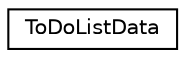 digraph "Graphical Class Hierarchy"
{
 // LATEX_PDF_SIZE
  edge [fontname="Helvetica",fontsize="10",labelfontname="Helvetica",labelfontsize="10"];
  node [fontname="Helvetica",fontsize="10",shape=record];
  rankdir="LR";
  Node0 [label="ToDoListData",height=0.2,width=0.4,color="black", fillcolor="white", style="filled",URL="$class_to_do_list_data.html",tooltip=" "];
}
